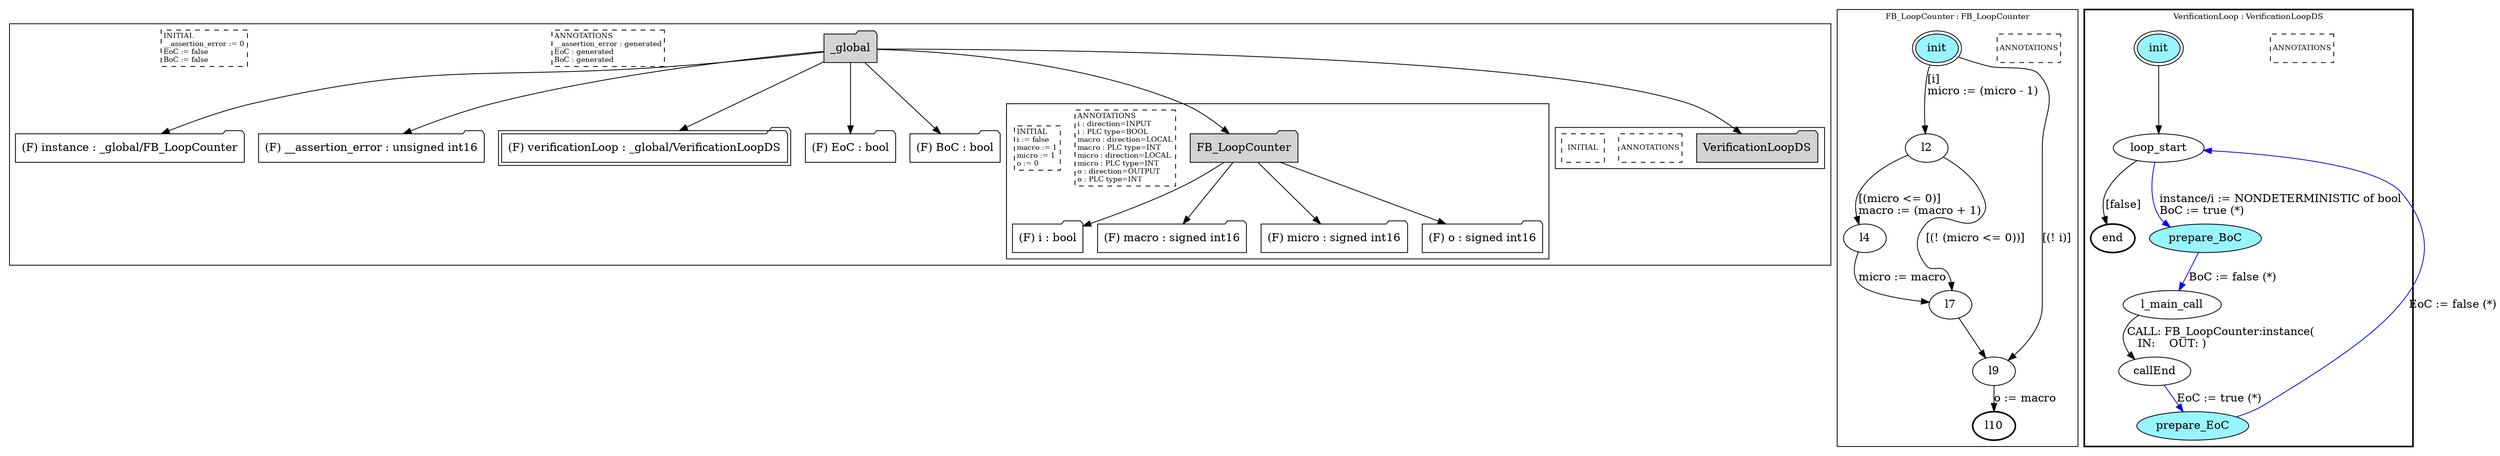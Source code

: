 digraph G {
	subgraph cluster__global1156644651 {
		node [shape="folder", style="filled"];
		//label="_global";
		_global1156644651 [label="_global"];
		_global1156644651 -> instance402622480;
		instance402622480 [label = "(F) instance : _global/FB_LoopCounter", fillcolor="white" ];
		_global1156644651 -> __assertion_error382441865;
		__assertion_error382441865 [label = "(F) __assertion_error : unsigned int16", fillcolor="white" ];
		_global1156644651 -> verificationLoop2053136992;
		verificationLoop2053136992 [label = "(F) verificationLoop : _global/VerificationLoopDS", fillcolor="white" , peripheries=2];
		_global1156644651 -> EoC1871838170;
		EoC1871838170 [label = "(F) EoC : bool", fillcolor="white" ];
		_global1156644651 -> BoC1018094504;
		BoC1018094504 [label = "(F) BoC : bool", fillcolor="white" ];
		_global1156644651 -> FB_LoopCounter585814865;
		subgraph cluster_FB_LoopCounter585814865 {
			node [shape="folder", style="filled"];
			//label="FB_LoopCounter";
			FB_LoopCounter585814865 [label="FB_LoopCounter"];
			FB_LoopCounter585814865 -> i1348045338;
			i1348045338 [label = "(F) i : bool", fillcolor="white" ];
			FB_LoopCounter585814865 -> macro1402751024;
			macro1402751024 [label = "(F) macro : signed int16", fillcolor="white" ];
			FB_LoopCounter585814865 -> micro697818620;
			micro697818620 [label = "(F) micro : signed int16", fillcolor="white" ];
			FB_LoopCounter585814865 -> o701526215;
			o701526215 [label = "(F) o : signed int16", fillcolor="white" ];
			
			annotations_pseudonode_FB_LoopCounter585814865 [
				label="ANNOTATIONS\li : direction=INPUT\li : PLC type=BOOL\lmacro : direction=LOCAL\lmacro : PLC type=INT\lmicro : direction=LOCAL\lmicro : PLC type=INT\lo : direction=OUTPUT\lo : PLC type=INT\l",
				fontsize=9, margin="0.04,0.04", fillcolor="white", shape="rectangle", style="dashed"];
			initamt_pseudonode_FB_LoopCounter585814865 [
				label="INITIAL\li := false\lmacro := 1\lmicro := 1\lo := 0\l",
				fontsize=9, margin="0.04,0.04", fillcolor="lightyellow", shape="rectangle", style="dashed"];
		}
		_global1156644651 -> VerificationLoopDS206091587;
		subgraph cluster_VerificationLoopDS206091587 {
			node [shape="folder", style="filled"];
			//label="VerificationLoopDS";
			VerificationLoopDS206091587 [label="VerificationLoopDS"];
			
			annotations_pseudonode_VerificationLoopDS206091587 [
				label="ANNOTATIONS",
				fontsize=9, margin="0.04,0.04", fillcolor="white", shape="rectangle", style="dashed"];
			initamt_pseudonode_VerificationLoopDS206091587 [
				label="INITIAL",
				fontsize=9, margin="0.04,0.04", fillcolor="lightyellow", shape="rectangle", style="dashed"];
		}
		
		annotations_pseudonode__global1156644651 [
			label="ANNOTATIONS\l__assertion_error : generated\lEoC : generated\lBoC : generated\l",
			fontsize=9, margin="0.04,0.04", fillcolor="white", shape="rectangle", style="dashed"];
		initamt_pseudonode__global1156644651 [
			label="INITIAL\l__assertion_error := 0\lEoC := false\lBoC := false\l",
			fontsize=9, margin="0.04,0.04", fillcolor="lightyellow", shape="rectangle", style="dashed"];
	}
	subgraph clusterFB_LoopCounter {
		node [style="filled"];
		color="black";
		fontsize=10;
		ranksep=0.4;
		
		label="FB_LoopCounter : FB_LoopCounter";
		
		annotations_pseudonode_FB_LoopCounter [
			label="ANNOTATIONS",
			fontsize=9, margin="0.04,0.04", fillcolor="white", shape="rectangle", style="dashed"];
		
		init_FB_LoopCounter [label="init", color="black", fillcolor="cadetblue1", peripheries=2, shape="ellipse"];
		l2_FB_LoopCounter [label="l2", color="black", fillcolor="white", shape="ellipse"];
		l4_FB_LoopCounter [label="l4", color="black", fillcolor="white", shape="ellipse"];
		l7_FB_LoopCounter [label="l7", color="black", fillcolor="white", shape="ellipse"];
		l9_FB_LoopCounter [label="l9", color="black", fillcolor="white", shape="ellipse"];
		l10_FB_LoopCounter [label="l10", color="black", fillcolor="white", style=bold, shape="ellipse"];
		init_FB_LoopCounter -> l2_FB_LoopCounter [color="black", label="[i]\lmicro := (micro - 1)\l"];
		l2_FB_LoopCounter -> l4_FB_LoopCounter [color="black", label="[(micro <= 0)]\lmacro := (macro + 1)\l"];
		l4_FB_LoopCounter -> l7_FB_LoopCounter [color="black", label="micro := macro"];
		l2_FB_LoopCounter -> l7_FB_LoopCounter [color="black", label="[(! (micro <= 0))]"];
		init_FB_LoopCounter -> l9_FB_LoopCounter [color="black", label="[(! i)]"];
		l7_FB_LoopCounter -> l9_FB_LoopCounter [color="black", label=""];
		l9_FB_LoopCounter -> l10_FB_LoopCounter [color="black", label="o := macro"];
	}
	subgraph clusterVerificationLoop {
		node [style="filled"];
		style=bold;
		color="black";
		fontsize=10;
		ranksep=0.4;
		
		label="VerificationLoop : VerificationLoopDS";
		
		annotations_pseudonode_VerificationLoop [
			label="ANNOTATIONS",
			fontsize=9, margin="0.04,0.04", fillcolor="white", shape="rectangle", style="dashed"];
		
		init_VerificationLoop [label="init", color="black", fillcolor="cadetblue1", peripheries=2, shape="ellipse"];
		end_VerificationLoop [label="end", color="black", fillcolor="cadetblue1", style=bold, shape="ellipse"];
		loop_start_VerificationLoop [label="loop_start", color="black", fillcolor="white", shape="ellipse"];
		prepare_BoC_VerificationLoop [label="prepare_BoC", color="black", fillcolor="cadetblue1", shape="ellipse"];
		l_main_call_VerificationLoop [label="l_main_call", color="black", fillcolor="white", shape="ellipse"];
		callEnd_VerificationLoop [label="callEnd", color="black", fillcolor="white", shape="ellipse"];
		prepare_EoC_VerificationLoop [label="prepare_EoC", color="black", fillcolor="cadetblue1", shape="ellipse"];
		init_VerificationLoop -> loop_start_VerificationLoop [color="black", label=""];
		loop_start_VerificationLoop -> prepare_BoC_VerificationLoop [color="blue", label="instance/i := NONDETERMINISTIC of bool\lBoC := true (*)\l"];
		prepare_BoC_VerificationLoop -> l_main_call_VerificationLoop [color="blue", label="BoC := false (*)"];
		l_main_call_VerificationLoop -> callEnd_VerificationLoop [color="black", label="CALL: FB_LoopCounter:instance(\l   IN:    OUT: )\l"];
		callEnd_VerificationLoop -> prepare_EoC_VerificationLoop [color="blue", label="EoC := true (*)"];
		prepare_EoC_VerificationLoop -> loop_start_VerificationLoop [color="blue", label="EoC := false (*)"];
		loop_start_VerificationLoop -> end_VerificationLoop [color="black", label="[false]"];
	}
}

